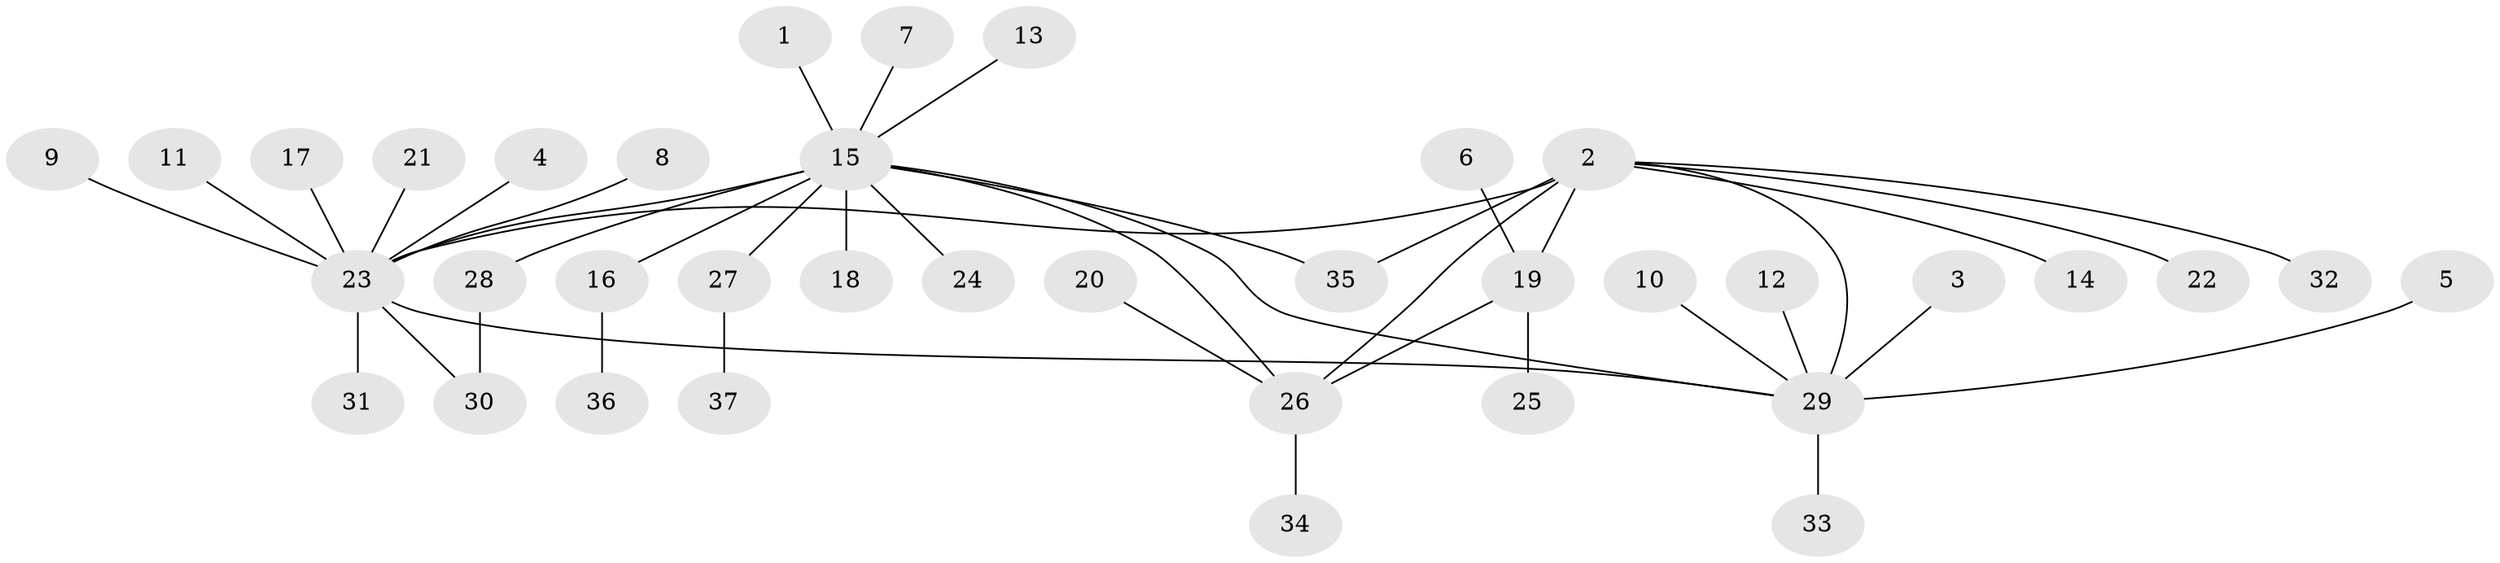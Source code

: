 // original degree distribution, {5: 0.09722222222222222, 6: 0.041666666666666664, 4: 0.027777777777777776, 2: 0.16666666666666666, 12: 0.013888888888888888, 11: 0.013888888888888888, 3: 0.08333333333333333, 1: 0.5555555555555556}
// Generated by graph-tools (version 1.1) at 2025/50/03/09/25 03:50:32]
// undirected, 37 vertices, 42 edges
graph export_dot {
graph [start="1"]
  node [color=gray90,style=filled];
  1;
  2;
  3;
  4;
  5;
  6;
  7;
  8;
  9;
  10;
  11;
  12;
  13;
  14;
  15;
  16;
  17;
  18;
  19;
  20;
  21;
  22;
  23;
  24;
  25;
  26;
  27;
  28;
  29;
  30;
  31;
  32;
  33;
  34;
  35;
  36;
  37;
  1 -- 15 [weight=2.0];
  2 -- 14 [weight=1.0];
  2 -- 19 [weight=1.0];
  2 -- 22 [weight=1.0];
  2 -- 23 [weight=2.0];
  2 -- 26 [weight=1.0];
  2 -- 29 [weight=2.0];
  2 -- 32 [weight=1.0];
  2 -- 35 [weight=2.0];
  3 -- 29 [weight=1.0];
  4 -- 23 [weight=1.0];
  5 -- 29 [weight=1.0];
  6 -- 19 [weight=1.0];
  7 -- 15 [weight=1.0];
  8 -- 23 [weight=1.0];
  9 -- 23 [weight=1.0];
  10 -- 29 [weight=1.0];
  11 -- 23 [weight=1.0];
  12 -- 29 [weight=1.0];
  13 -- 15 [weight=1.0];
  15 -- 16 [weight=1.0];
  15 -- 18 [weight=1.0];
  15 -- 23 [weight=1.0];
  15 -- 24 [weight=1.0];
  15 -- 26 [weight=1.0];
  15 -- 27 [weight=1.0];
  15 -- 28 [weight=1.0];
  15 -- 29 [weight=1.0];
  15 -- 35 [weight=1.0];
  16 -- 36 [weight=1.0];
  17 -- 23 [weight=1.0];
  19 -- 25 [weight=1.0];
  19 -- 26 [weight=1.0];
  20 -- 26 [weight=1.0];
  21 -- 23 [weight=1.0];
  23 -- 29 [weight=1.0];
  23 -- 30 [weight=1.0];
  23 -- 31 [weight=1.0];
  26 -- 34 [weight=1.0];
  27 -- 37 [weight=1.0];
  28 -- 30 [weight=1.0];
  29 -- 33 [weight=1.0];
}
